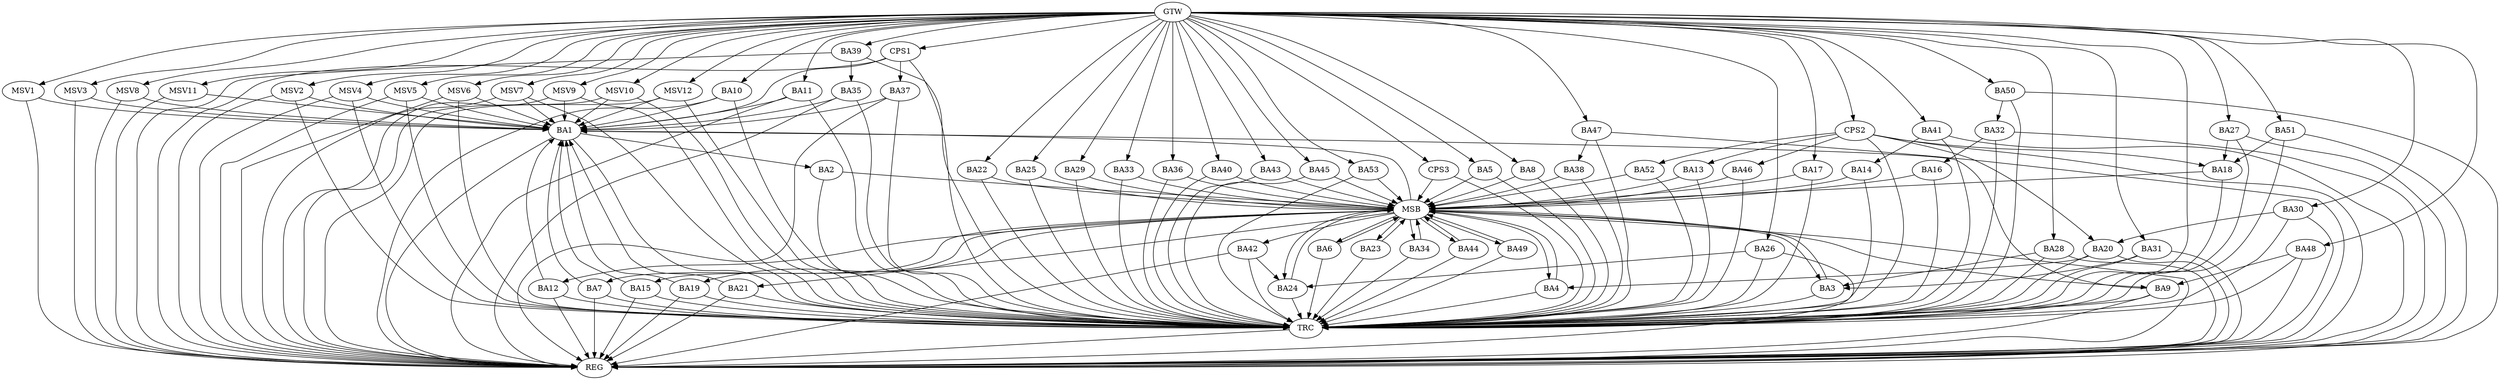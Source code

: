 strict digraph G {
  BA1 [ label="BA1" ];
  BA2 [ label="BA2" ];
  BA3 [ label="BA3" ];
  BA4 [ label="BA4" ];
  BA5 [ label="BA5" ];
  BA6 [ label="BA6" ];
  BA7 [ label="BA7" ];
  BA8 [ label="BA8" ];
  BA9 [ label="BA9" ];
  BA10 [ label="BA10" ];
  BA11 [ label="BA11" ];
  BA12 [ label="BA12" ];
  BA13 [ label="BA13" ];
  BA14 [ label="BA14" ];
  BA15 [ label="BA15" ];
  BA16 [ label="BA16" ];
  BA17 [ label="BA17" ];
  BA18 [ label="BA18" ];
  BA19 [ label="BA19" ];
  BA20 [ label="BA20" ];
  BA21 [ label="BA21" ];
  BA22 [ label="BA22" ];
  BA23 [ label="BA23" ];
  BA24 [ label="BA24" ];
  BA25 [ label="BA25" ];
  BA26 [ label="BA26" ];
  BA27 [ label="BA27" ];
  BA28 [ label="BA28" ];
  BA29 [ label="BA29" ];
  BA30 [ label="BA30" ];
  BA31 [ label="BA31" ];
  BA32 [ label="BA32" ];
  BA33 [ label="BA33" ];
  BA34 [ label="BA34" ];
  BA35 [ label="BA35" ];
  BA36 [ label="BA36" ];
  BA37 [ label="BA37" ];
  BA38 [ label="BA38" ];
  BA39 [ label="BA39" ];
  BA40 [ label="BA40" ];
  BA41 [ label="BA41" ];
  BA42 [ label="BA42" ];
  BA43 [ label="BA43" ];
  BA44 [ label="BA44" ];
  BA45 [ label="BA45" ];
  BA46 [ label="BA46" ];
  BA47 [ label="BA47" ];
  BA48 [ label="BA48" ];
  BA49 [ label="BA49" ];
  BA50 [ label="BA50" ];
  BA51 [ label="BA51" ];
  BA52 [ label="BA52" ];
  BA53 [ label="BA53" ];
  CPS1 [ label="CPS1" ];
  CPS2 [ label="CPS2" ];
  CPS3 [ label="CPS3" ];
  GTW [ label="GTW" ];
  REG [ label="REG" ];
  MSB [ label="MSB" ];
  TRC [ label="TRC" ];
  MSV1 [ label="MSV1" ];
  MSV2 [ label="MSV2" ];
  MSV3 [ label="MSV3" ];
  MSV4 [ label="MSV4" ];
  MSV5 [ label="MSV5" ];
  MSV6 [ label="MSV6" ];
  MSV7 [ label="MSV7" ];
  MSV8 [ label="MSV8" ];
  MSV9 [ label="MSV9" ];
  MSV10 [ label="MSV10" ];
  MSV11 [ label="MSV11" ];
  MSV12 [ label="MSV12" ];
  BA1 -> BA2;
  BA7 -> BA1;
  BA9 -> BA1;
  BA10 -> BA1;
  BA11 -> BA1;
  BA12 -> BA1;
  BA15 -> BA1;
  BA19 -> BA1;
  BA20 -> BA4;
  BA21 -> BA1;
  BA26 -> BA24;
  BA27 -> BA18;
  BA28 -> BA3;
  BA30 -> BA20;
  BA31 -> BA3;
  BA32 -> BA16;
  BA35 -> BA1;
  BA37 -> BA1;
  BA39 -> BA35;
  BA41 -> BA14;
  BA42 -> BA24;
  BA47 -> BA38;
  BA48 -> BA9;
  BA50 -> BA32;
  BA51 -> BA18;
  CPS1 -> BA37;
  CPS1 -> BA1;
  CPS2 -> BA13;
  CPS2 -> BA20;
  CPS2 -> BA18;
  CPS2 -> BA52;
  CPS2 -> BA46;
  GTW -> BA5;
  GTW -> BA8;
  GTW -> BA10;
  GTW -> BA11;
  GTW -> BA17;
  GTW -> BA22;
  GTW -> BA25;
  GTW -> BA26;
  GTW -> BA27;
  GTW -> BA28;
  GTW -> BA29;
  GTW -> BA30;
  GTW -> BA31;
  GTW -> BA33;
  GTW -> BA36;
  GTW -> BA39;
  GTW -> BA40;
  GTW -> BA41;
  GTW -> BA43;
  GTW -> BA45;
  GTW -> BA47;
  GTW -> BA48;
  GTW -> BA50;
  GTW -> BA51;
  GTW -> BA53;
  GTW -> CPS1;
  GTW -> CPS2;
  GTW -> CPS3;
  BA1 -> REG;
  BA7 -> REG;
  BA9 -> REG;
  BA10 -> REG;
  BA11 -> REG;
  BA12 -> REG;
  BA15 -> REG;
  BA19 -> REG;
  BA20 -> REG;
  BA21 -> REG;
  BA26 -> REG;
  BA27 -> REG;
  BA28 -> REG;
  BA30 -> REG;
  BA31 -> REG;
  BA32 -> REG;
  BA35 -> REG;
  BA37 -> REG;
  BA39 -> REG;
  BA41 -> REG;
  BA42 -> REG;
  BA47 -> REG;
  BA48 -> REG;
  BA50 -> REG;
  BA51 -> REG;
  CPS1 -> REG;
  CPS2 -> REG;
  BA2 -> MSB;
  MSB -> BA1;
  MSB -> REG;
  BA3 -> MSB;
  BA4 -> MSB;
  BA5 -> MSB;
  BA6 -> MSB;
  BA8 -> MSB;
  MSB -> BA4;
  BA13 -> MSB;
  MSB -> BA12;
  BA14 -> MSB;
  BA16 -> MSB;
  BA17 -> MSB;
  MSB -> BA9;
  BA18 -> MSB;
  BA22 -> MSB;
  BA23 -> MSB;
  BA24 -> MSB;
  BA25 -> MSB;
  MSB -> BA3;
  BA29 -> MSB;
  MSB -> BA21;
  BA33 -> MSB;
  MSB -> BA19;
  BA34 -> MSB;
  MSB -> BA7;
  BA36 -> MSB;
  MSB -> BA6;
  BA38 -> MSB;
  MSB -> BA23;
  BA40 -> MSB;
  BA43 -> MSB;
  BA44 -> MSB;
  MSB -> BA24;
  BA45 -> MSB;
  MSB -> BA42;
  BA46 -> MSB;
  MSB -> BA44;
  BA49 -> MSB;
  MSB -> BA15;
  BA52 -> MSB;
  BA53 -> MSB;
  CPS3 -> MSB;
  MSB -> BA34;
  MSB -> BA49;
  BA1 -> TRC;
  BA2 -> TRC;
  BA3 -> TRC;
  BA4 -> TRC;
  BA5 -> TRC;
  BA6 -> TRC;
  BA7 -> TRC;
  BA8 -> TRC;
  BA9 -> TRC;
  BA10 -> TRC;
  BA11 -> TRC;
  BA12 -> TRC;
  BA13 -> TRC;
  BA14 -> TRC;
  BA15 -> TRC;
  BA16 -> TRC;
  BA17 -> TRC;
  BA18 -> TRC;
  BA19 -> TRC;
  BA20 -> TRC;
  BA21 -> TRC;
  BA22 -> TRC;
  BA23 -> TRC;
  BA24 -> TRC;
  BA25 -> TRC;
  BA26 -> TRC;
  BA27 -> TRC;
  BA28 -> TRC;
  BA29 -> TRC;
  BA30 -> TRC;
  BA31 -> TRC;
  BA32 -> TRC;
  BA33 -> TRC;
  BA34 -> TRC;
  BA35 -> TRC;
  BA36 -> TRC;
  BA37 -> TRC;
  BA38 -> TRC;
  BA39 -> TRC;
  BA40 -> TRC;
  BA41 -> TRC;
  BA42 -> TRC;
  BA43 -> TRC;
  BA44 -> TRC;
  BA45 -> TRC;
  BA46 -> TRC;
  BA47 -> TRC;
  BA48 -> TRC;
  BA49 -> TRC;
  BA50 -> TRC;
  BA51 -> TRC;
  BA52 -> TRC;
  BA53 -> TRC;
  CPS1 -> TRC;
  CPS2 -> TRC;
  CPS3 -> TRC;
  GTW -> TRC;
  TRC -> REG;
  MSV1 -> BA1;
  MSV2 -> BA1;
  GTW -> MSV1;
  MSV1 -> REG;
  GTW -> MSV2;
  MSV2 -> REG;
  MSV2 -> TRC;
  MSV3 -> BA1;
  MSV4 -> BA1;
  MSV5 -> BA1;
  MSV6 -> BA1;
  MSV7 -> BA1;
  MSV8 -> BA1;
  MSV9 -> BA1;
  MSV10 -> BA1;
  MSV11 -> BA1;
  MSV12 -> BA1;
  GTW -> MSV3;
  MSV3 -> REG;
  GTW -> MSV4;
  MSV4 -> REG;
  MSV4 -> TRC;
  GTW -> MSV5;
  MSV5 -> REG;
  MSV5 -> TRC;
  GTW -> MSV6;
  MSV6 -> REG;
  MSV6 -> TRC;
  GTW -> MSV7;
  MSV7 -> REG;
  MSV7 -> TRC;
  GTW -> MSV8;
  MSV8 -> REG;
  GTW -> MSV9;
  MSV9 -> REG;
  MSV9 -> TRC;
  GTW -> MSV10;
  MSV10 -> REG;
  MSV10 -> TRC;
  GTW -> MSV11;
  MSV11 -> REG;
  GTW -> MSV12;
  MSV12 -> REG;
  MSV12 -> TRC;
}
